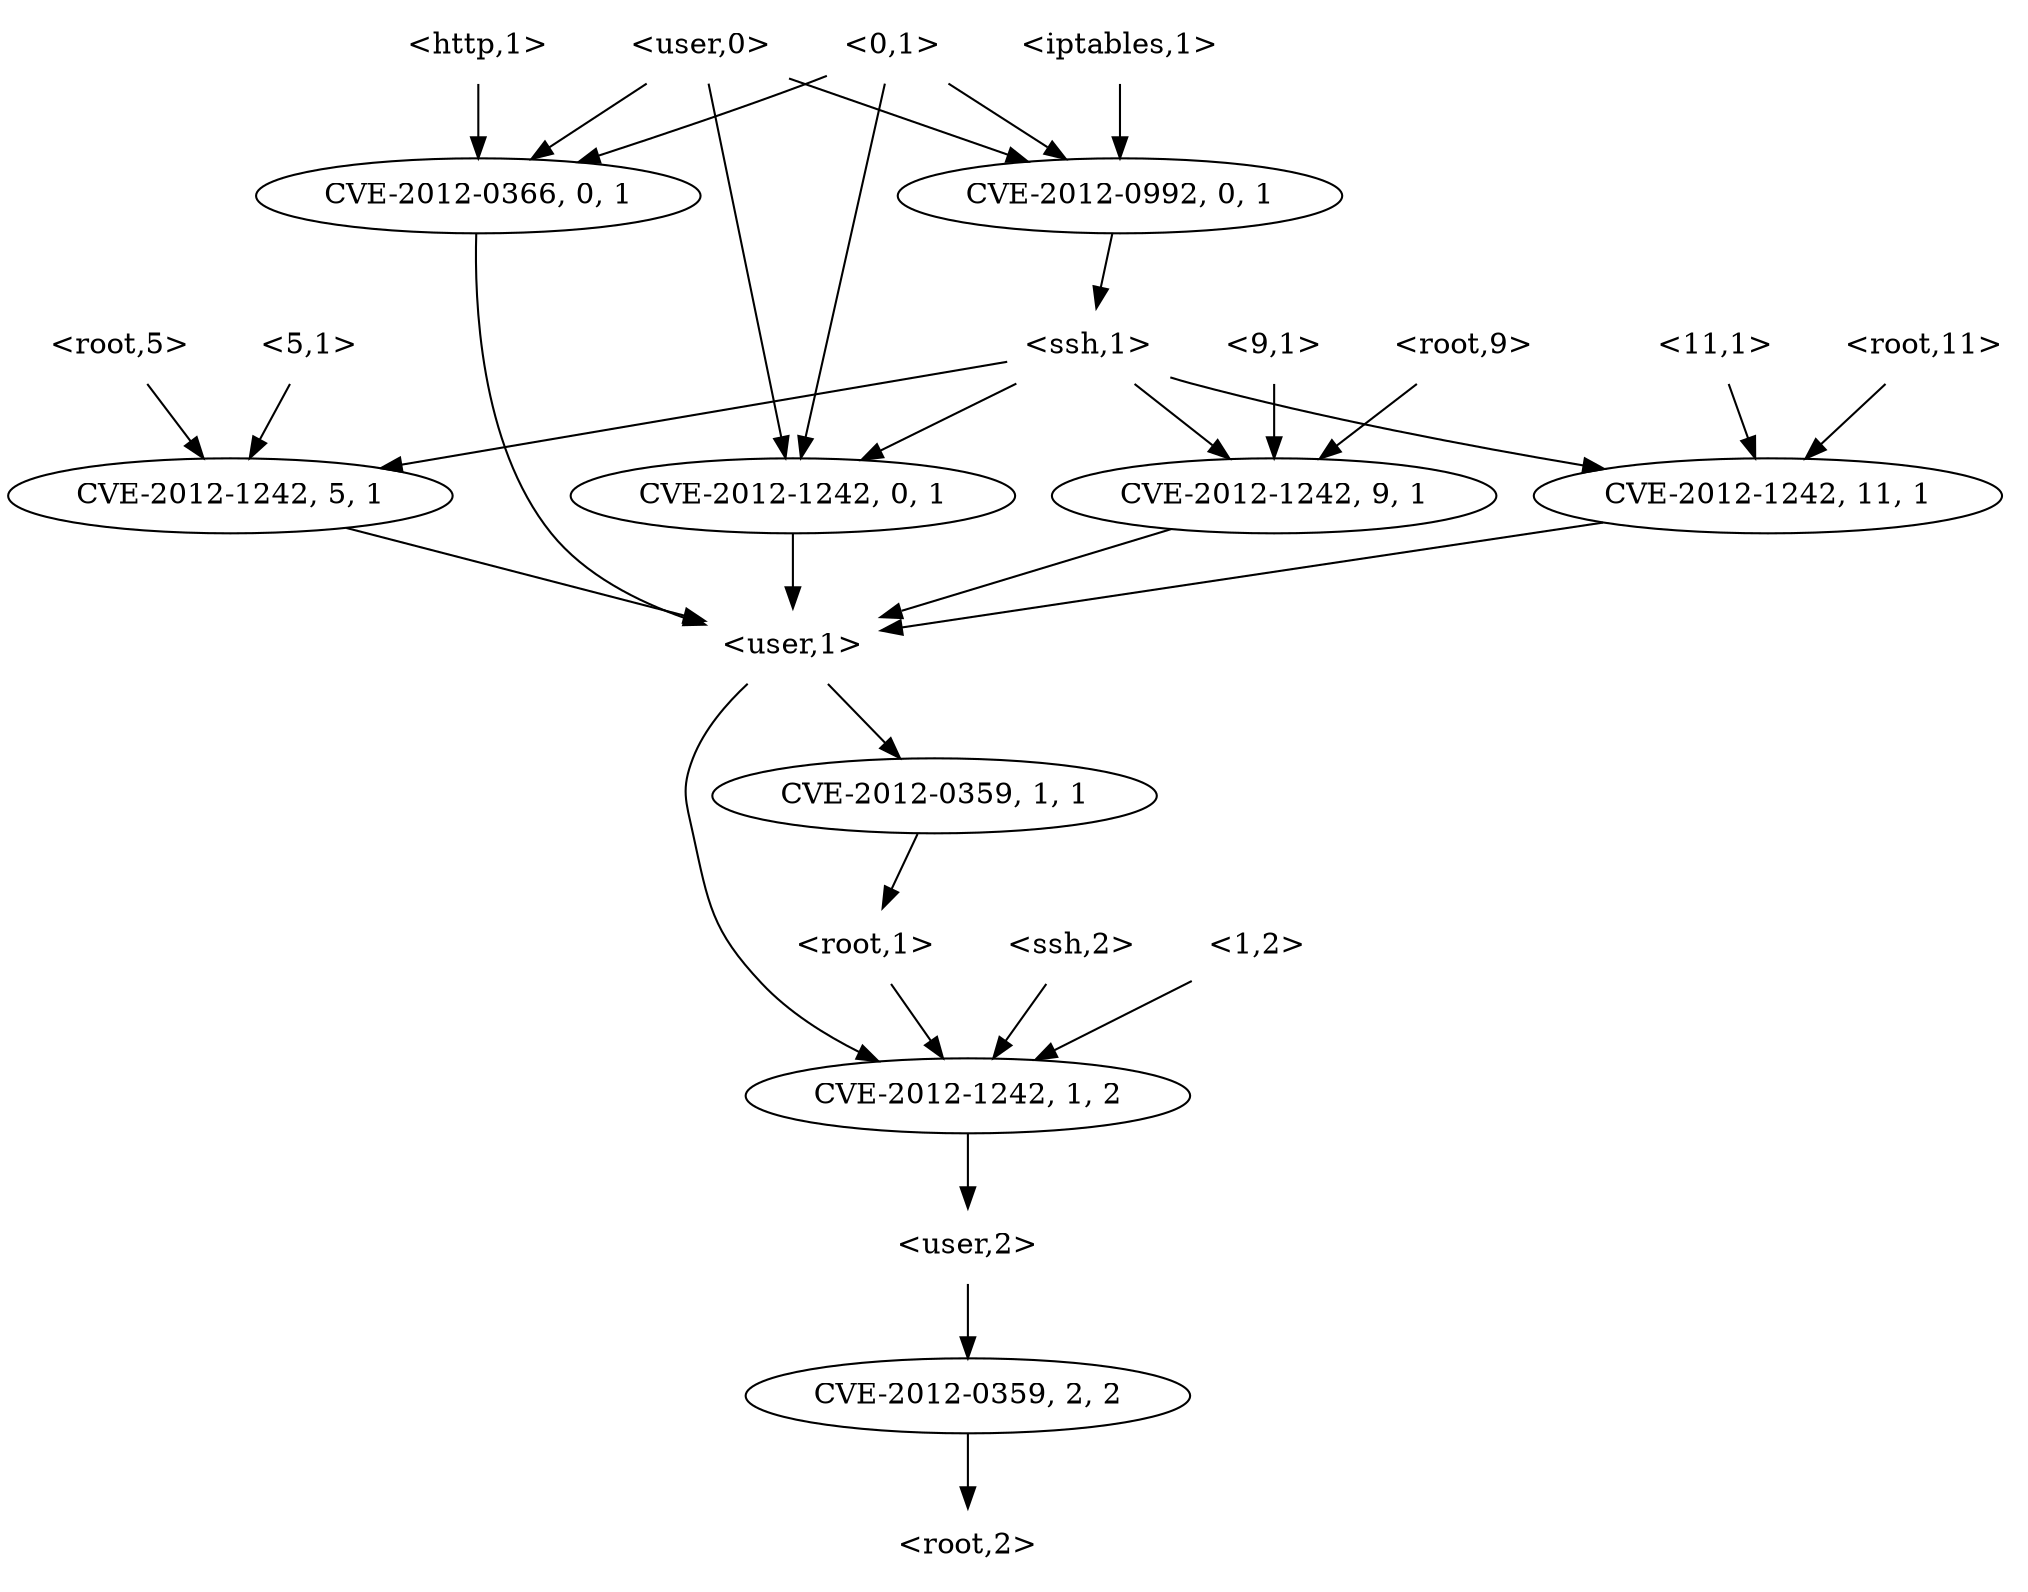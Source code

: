 strict digraph {
	graph [bb="0,0,808,756"];
	node [label="\N"];
	"<root,5>"	 [height=0.5,
		pos="215,594",
		shape=plaintext,
		width=0.89583];
	"<v_ssh,5,1>"	 [height=0.5,
		label=<CVE-2012-1242, 5, 1>,
		pos="293,522",
		width=2.4499];
	"<root,5>" -> "<v_ssh,5,1>"	 [pos="e,274.48,539.62 234.28,575.7 244.16,566.84 256.32,555.92 267.01,546.33"];
	"<user,1>"	 [height=0.5,
		pos="488,450",
		shape=plaintext,
		width=0.91667];
	"<v_ssh,5,1>" -> "<user,1>"	 [pos="e,454.95,462.86 334.83,505.98 367.39,494.3 412.39,478.14 445.19,466.37"];
	"<0,1>"	 [height=0.5,
		pos="449,738",
		shape=plaintext,
		width=0.75];
	"<v_http,0,1>"	 [height=0.5,
		label=<CVE-2012-0366, 0, 1>,
		pos="621,666",
		width=2.4499];
	"<0,1>" -> "<v_http,0,1>"	 [pos="e,580.23,682.04 476.03,723.99 479.05,722.61 482.08,721.26 485,720 513.07,707.92 544.87,695.46 570.66,685.66"];
	"<v_iptables,0,1>"	 [height=0.5,
		label=<CVE-2012-0992, 0, 1>,
		pos="351,666",
		width=2.4499];
	"<0,1>" -> "<v_iptables,0,1>"	 [pos="e,374.05,683.47 425.03,719.88 412.17,710.69 396.17,699.26 382.34,689.38"];
	"<v_ssh,0,1>"	 [height=0.5,
		label=<CVE-2012-1242, 0, 1>,
		pos="488,522",
		width=2.4499];
	"<0,1>" -> "<v_ssh,0,1>"	 [pos="e,484.86,540.23 452.13,719.85 458.89,682.75 474.91,594.81 483.06,550.1"];
	"<v_http,0,1>" -> "<user,1>"	 [pos="e,521.14,461.09 621.58,647.83 621.77,616.17 617.99,547.82 585,504 571.41,485.95 549.8,473.29 530.43,464.89"];
	"<ssh,1>"	 [height=0.5,
		pos="369,594",
		shape=plaintext,
		width=0.84028];
	"<v_iptables,0,1>" -> "<ssh,1>"	 [pos="e,364.6,612.1 355.45,647.7 357.45,639.9 359.87,630.51 362.1,621.83"];
	"<v_ssh,0,1>" -> "<user,1>"	 [pos="e,488,468.1 488,503.7 488,495.98 488,486.71 488,478.11"];
	"<9,1>"	 [height=0.5,
		pos="689,594",
		shape=plaintext,
		width=0.75];
	"<v_ssh,9,1>"	 [height=0.5,
		label=<CVE-2012-1242, 9, 1>,
		pos="720,522",
		width=2.4499];
	"<9,1>" -> "<v_ssh,9,1>"	 [pos="e,712.43,540.1 696.66,575.7 700.19,567.73 704.46,558.1 708.37,549.26"];
	"<v_ssh,9,1>" -> "<user,1>"	 [pos="e,521.3,461.05 672.77,506.75 631.25,494.22 571.32,476.14 531.08,464"];
	"<http,1>"	 [height=0.5,
		pos="621,738",
		shape=plaintext,
		width=0.89583];
	"<http,1>" -> "<v_http,0,1>"	 [pos="e,621,684.1 621,719.7 621,711.98 621,702.71 621,694.11"];
	"<5,1>"	 [height=0.5,
		pos="293,594",
		shape=plaintext,
		width=0.75];
	"<5,1>" -> "<v_ssh,5,1>"	 [pos="e,293,540.1 293,575.7 293,567.98 293,558.71 293,550.11"];
	"<ssh,1>" -> "<v_ssh,5,1>"	 [pos="e,311.05,539.62 350.21,575.7 340.69,566.92 328.97,556.13 318.63,546.61"];
	"<v_ssh,11,1>"	 [height=0.5,
		label=<CVE-2012-1242, 11, 1>,
		pos="94,522",
		width=2.5686];
	"<ssh,1>" -> "<v_ssh,11,1>"	 [pos="e,160.19,534.62 338.64,579.43 335.42,578.19 332.16,577.02 329,576 276.9,559.2 216.64,545.73 170.18,536.57"];
	"<ssh,1>" -> "<v_ssh,9,1>"	 [pos="e,659.31,535.1 399.53,586.91 454.84,575.88 572.94,552.33 649.29,537.1"];
	"<ssh,1>" -> "<v_ssh,0,1>"	 [pos="e,460.42,539.23 398.11,575.88 414.28,566.36 434.55,554.44 451.74,544.33"];
	"<iptables,1>"	 [height=0.5,
		pos="351,738",
		shape=plaintext,
		width=1.1944];
	"<iptables,1>" -> "<v_iptables,0,1>"	 [pos="e,351,684.1 351,719.7 351,711.98 351,702.71 351,694.11"];
	"<v_ssh,1,2>"	 [height=0.5,
		label=<CVE-2012-1242, 1, 2>,
		pos="558,234",
		width=2.4499];
	"<user,1>" -> "<v_ssh,1,2>"	 [pos="e,523.55,250.79 471.11,431.99 462.71,422.31 453.42,409.46 449,396 444.01,380.8 446.15,375.74 449,360 455.1,326.37 454.57,314.62 \
476,288 486.38,275.11 500.76,264.35 514.59,255.96"];
	"<v_root,1,1>"	 [height=0.5,
		label=<CVE-2012-0359, 1, 1>,
		pos="546,378",
		width=2.4499];
	"<user,1>" -> "<v_root,1,1>"	 [pos="e,531.83,396.1 502.34,431.7 509.29,423.3 517.77,413.07 525.4,403.86"];
	"<user,2>"	 [height=0.5,
		pos="558,162",
		shape=plaintext,
		width=0.91667];
	"<v_ssh,1,2>" -> "<user,2>"	 [pos="e,558,180.1 558,215.7 558,207.98 558,198.71 558,190.11"];
	"<v_root,2,2>"	 [height=0.5,
		label=<CVE-2012-0359, 2, 2>,
		pos="558,90",
		width=2.4499];
	"<user,2>" -> "<v_root,2,2>"	 [pos="e,558,108.1 558,143.7 558,135.98 558,126.71 558,118.11"];
	"<root,9>"	 [height=0.5,
		pos="767,594",
		shape=plaintext,
		width=0.89583];
	"<root,9>" -> "<v_ssh,9,1>"	 [pos="e,731.48,540.1 755.38,575.7 749.86,567.47 743.15,557.48 737.07,548.42"];
	"<root,1>"	 [height=0.5,
		pos="518,306",
		shape=plaintext,
		width=0.89583];
	"<v_root,1,1>" -> "<root,1>"	 [pos="e,524.84,324.1 539.08,359.7 535.93,351.81 532.12,342.3 528.62,333.55"];
	"<root,1>" -> "<v_ssh,1,2>"	 [pos="e,548.23,252.1 527.89,287.7 532.49,279.64 538.06,269.89 543.15,260.98"];
	"<ssh,2>"	 [height=0.5,
		pos="599,306",
		shape=plaintext,
		width=0.84028];
	"<ssh,2>" -> "<v_ssh,1,2>"	 [pos="e,568.02,252.1 588.87,287.7 584.15,279.64 578.44,269.89 573.22,260.98"];
	"<root,2>"	 [height=0.5,
		pos="558,18",
		shape=plaintext,
		width=0.89583];
	"<v_root,2,2>" -> "<root,2>"	 [pos="e,558,36.104 558,71.697 558,63.983 558,54.712 558,46.112"];
	"<11,1>"	 [height=0.5,
		pos="28,594",
		shape=plaintext,
		width=0.78472];
	"<11,1>" -> "<v_ssh,11,1>"	 [pos="e,77.873,540.1 44.315,575.7 52.307,567.22 62.072,556.86 70.822,547.58"];
	"<v_ssh,11,1>" -> "<user,1>"	 [pos="e,454.55,456.94 159.95,509.28 240.79,494.92 375.54,470.98 444.47,458.73"];
	"<user,0>"	 [height=0.5,
		pos="527,738",
		shape=plaintext,
		width=0.91667];
	"<user,0>" -> "<v_http,0,1>"	 [pos="e,598.68,683.62 550.24,719.7 562.37,710.66 577.36,699.5 590.42,689.77"];
	"<user,0>" -> "<v_ssh,0,1>"	 [pos="e,491.14,540.23 523.87,719.85 517.11,682.75 501.09,594.81 492.94,550.1"];
	"<user,0>" -> "<v_iptables,0,1>"	 [pos="e,389.73,682.23 493.99,723.61 490.96,722.39 487.92,721.17 485,720 456.58,708.63 424.71,696.02 399.19,685.95"];
	"<1,2>"	 [height=0.5,
		pos="675,306",
		shape=plaintext,
		width=0.75];
	"<1,2>" -> "<v_ssh,1,2>"	 [pos="e,584.99,251.15 647.86,288.76 631.77,279.13 611.17,266.81 593.76,256.4"];
	"<root,11>"	 [height=0.5,
		pos="111,594",
		shape=plaintext,
		width=1];
	"<root,11>" -> "<v_ssh,11,1>"	 [pos="e,98.154,540.1 106.8,575.7 104.9,567.9 102.62,558.51 100.52,549.83"];
}
